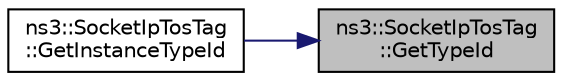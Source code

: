 digraph "ns3::SocketIpTosTag::GetTypeId"
{
 // LATEX_PDF_SIZE
  edge [fontname="Helvetica",fontsize="10",labelfontname="Helvetica",labelfontsize="10"];
  node [fontname="Helvetica",fontsize="10",shape=record];
  rankdir="RL";
  Node1 [label="ns3::SocketIpTosTag\l::GetTypeId",height=0.2,width=0.4,color="black", fillcolor="grey75", style="filled", fontcolor="black",tooltip="Get the type ID."];
  Node1 -> Node2 [dir="back",color="midnightblue",fontsize="10",style="solid",fontname="Helvetica"];
  Node2 [label="ns3::SocketIpTosTag\l::GetInstanceTypeId",height=0.2,width=0.4,color="black", fillcolor="white", style="filled",URL="$classns3_1_1_socket_ip_tos_tag.html#afef45900b67ff45079e903cb05b9d6ff",tooltip="Get the most derived TypeId for this Object."];
}
